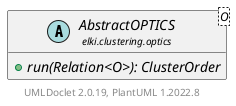 @startuml
    remove .*\.(Instance|Par|Parameterizer|Factory)$
    set namespaceSeparator none
    hide empty fields
    hide empty methods

    abstract class "<size:14>AbstractOPTICS.Par\n<size:10>elki.clustering.optics" as elki.clustering.optics.AbstractOPTICS.Par<O> {
        {static} +EPSILON_ID: OptionID
        {static} +MINPTS_ID: OptionID
        #epsilon: double
        #minpts: int
        #distance: Distance<? super O>
        +configure(Parameterization): void
    }

    interface "<size:14>Parameterizer\n<size:10>elki.utilities.optionhandling" as elki.utilities.optionhandling.Parameterizer [[../../utilities/optionhandling/Parameterizer.html]] {
        {abstract} +make(): Object
    }
    abstract class "<size:14>AbstractOPTICS\n<size:10>elki.clustering.optics" as elki.clustering.optics.AbstractOPTICS<O> [[AbstractOPTICS.html]] {
        {abstract} +run(Relation<O>): ClusterOrder
    }

    elki.utilities.optionhandling.Parameterizer <|.. elki.clustering.optics.AbstractOPTICS.Par
    elki.clustering.optics.AbstractOPTICS +-- elki.clustering.optics.AbstractOPTICS.Par

    center footer UMLDoclet 2.0.19, PlantUML 1.2022.8
@enduml
